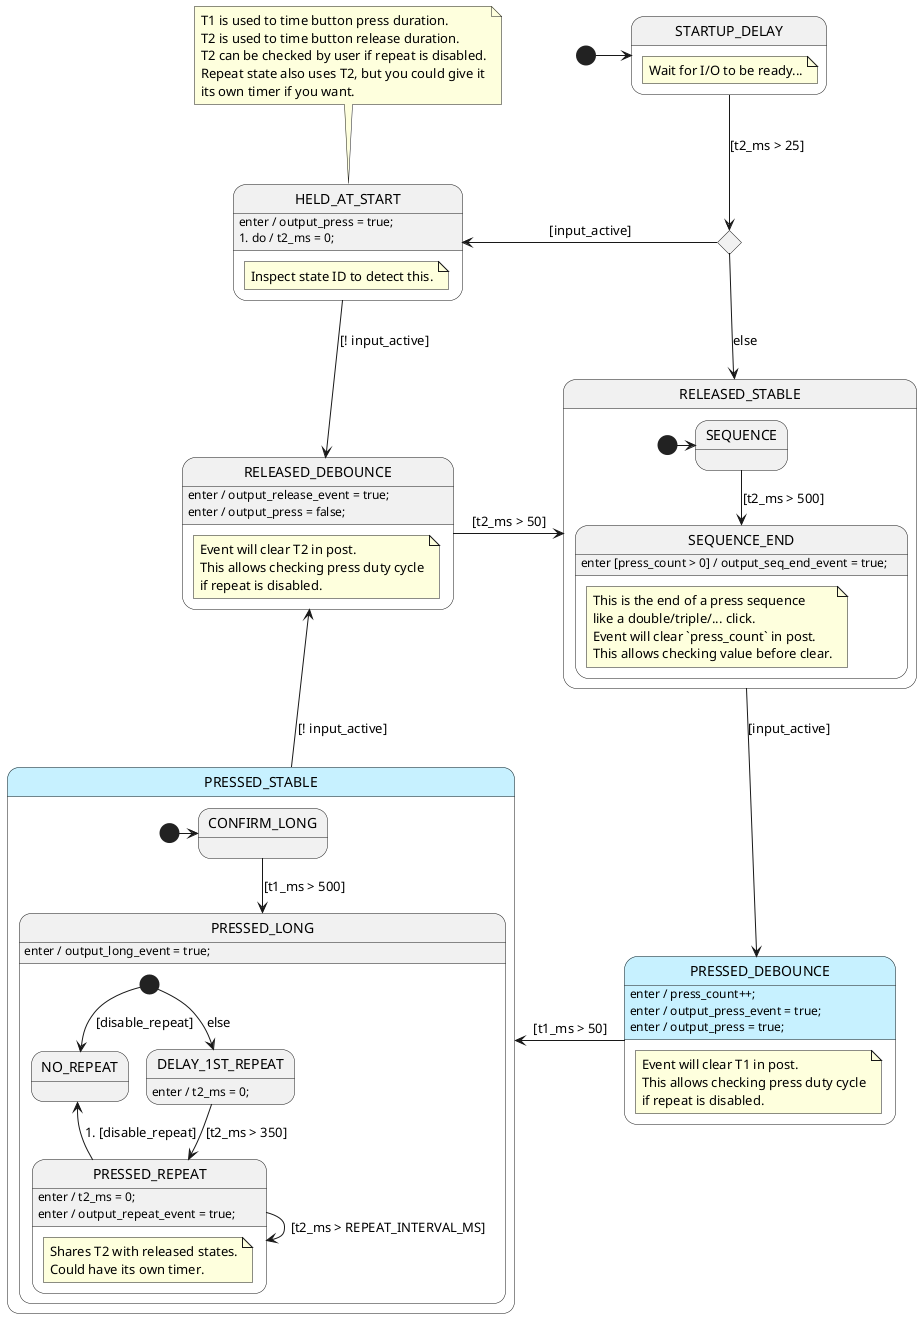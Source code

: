 @startuml BeButton2Sm

' /////////////////////////// Styles ////////////////////////////////
' Define some colors for the states. Totally optional.
skinparam state {
    ' pressed style:
    BackgroundColor<<press_style>> #c7f1ff
}

' //////////////////////// STATE ORGANIZATION ///////////////////////
' Note: StateSmith treats state names and events as case insensitive.
' More info: https://github.com/StateSmith/StateSmith/wiki/PlantUML

state STARTUP_DELAY  {
    note "Wait for I/O to be ready..." as N1
}
state INIT_CHOICE<<choice>>

state HELD_AT_START {
    note "Inspect state ID to detect this." as N1
}

note top of HELD_AT_START
    T1 is used to time button press duration.
    T2 is used to time button release duration.
    T2 can be checked by user if repeat is disabled.
    Repeat state also uses T2, but you could give it
    its own timer if you want.
end note

state RELEASED_DEBOUNCE {
    note "Event will clear T2 in post.\nThis allows checking press duty cycle\nif repeat is disabled." as N1
}
state RELEASED_STABLE {
    state SEQUENCE
    state SEQUENCE_END  {
        note "This is the end of a press sequence\nlike a double/triple/... click.\nEvent will clear `press_count` in post.\nThis allows checking value before clear." as N1
    }
    [*] -> SEQUENCE
}

state PRESSED_DEBOUNCE <<press_style>> {
    note "Event will clear T1 in post.\nThis allows checking press duty cycle\nif repeat is disabled." as N1
}
state PRESSED_STABLE <<press_style>> {
    [*] -> CONFIRM_LONG
    state CONFIRM_LONG
    state PRESSED_LONG {
        state NO_REPEAT
        state DELAY_1ST_REPEAT
        state PRESSED_REPEAT {
            note "Shares T2 with released states.\nCould have its own timer." as N1
        }
        [*] --> DELAY_1ST_REPEAT: else
        [*] --> NO_REPEAT: [disable_repeat]
    }
}


[*] -> STARTUP_DELAY



' ///////////////////////// STATE HANDLERS /////////////////////////
' Syntax: https://github.com/StateSmith/StateSmith/wiki/Behaviors

STARTUP_DELAY -down-> INIT_CHOICE: [t2_ms > 25]

INIT_CHOICE -left-> HELD_AT_START: [input_active]
INIT_CHOICE --> RELEASED_STABLE: else

HELD_AT_START: enter / output_press = true;
HELD_AT_START: 1. do / t2_ms = 0;
HELD_AT_START --> RELEASED_DEBOUNCE: [! input_active]

' Wait for debounce time and then go to stable state.
RELEASED_DEBOUNCE: enter / output_release_event = true;
RELEASED_DEBOUNCE: enter / output_press = false;
RELEASED_DEBOUNCE -right-> RELEASED_STABLE: [t2_ms > 50]

' Button is released. Wait for button press.
RELEASED_STABLE -down-> PRESSED_DEBOUNCE: [input_active]

SEQUENCE --> SEQUENCE_END: [t2_ms > 500]

SEQUENCE_END: enter [press_count > 0] / output_seq_end_event = true;


' Wait for debounce time and then go to stable state.
PRESSED_DEBOUNCE: enter / press_count++;
PRESSED_DEBOUNCE: enter / output_press_event = true;
PRESSED_DEBOUNCE: enter / output_press = true;
PRESSED_DEBOUNCE -left-> PRESSED_STABLE: [t1_ms > 50]

' Button is pressed. Wait for button release.
PRESSED_STABLE -up-> RELEASED_DEBOUNCE: [! input_active]

' Button is still pressed. Wait for long press time.
CONFIRM_LONG --> PRESSED_LONG: [t1_ms > 500]

' Button has been pressed for a long time.
' Transition to repeat state if button remains pressed long enough.
PRESSED_LONG: enter / output_long_event = true;

DELAY_1ST_REPEAT: enter / t2_ms = 0;
DELAY_1ST_REPEAT --> PRESSED_REPEAT: [t2_ms > 350]

' Keep setting the button repeat event every 250 ms.
PRESSED_REPEAT: enter / t2_ms = 0;
PRESSED_REPEAT: enter / output_repeat_event = true;
PRESSED_REPEAT --> PRESSED_REPEAT: [t2_ms > REPEAT_INTERVAL_MS]
PRESSED_REPEAT -up-> NO_REPEAT: 1. [disable_repeat]


' //////////////////////// StateSmith config ////////////////////////
' The below special comment block sets the StateSmith configuration.
' More info: https://github.com/StateSmith/StateSmith/issues/335

/'! $CONFIG : toml
SmRunnerSettings.transpilerId = "C99"

RenderConfig.C.HFileIncludes = """
    #include "BeButton2Config.h"

    // Let other compilers ignore gcc specific attributes.
    // You can also disable GCC packed attributes by removing StateSmith setting `RenderConfig.C.CEnumDeclarer`.
    #if !defined(__GNUC__) && !defined(__clang__)
    #define __attribute__(x) /* nothing */
    #endif
    """
RenderConfig.AutoExpandedVars = """
    //////////////////////////////////////////
    // INPUTS
    //////////////////////////////////////////

    // you need to add your loop time to this variable in your main loop.
    // max time is 65535 ms.
    uint16_t t1_ms;

    // you need to add your loop time to this variable in your main loop.
    // max time is 65535 ms.
    uint16_t t2_ms;

    // set to 1 when button is detected as active.
    uint8_t input_active: 1;

    // set to 1 to disable repeat events.
    // the repeat state uses t2
    uint8_t disable_repeat: 1;

    //////////////////////////////////////////
    // OUTPUTS
    //////////////////////////////////////////

    // read and clear event flags in your main loop.
    uint8_t output_release_event: 1;
    uint8_t output_press_event: 1;
    uint8_t output_long_event: 1;
    uint8_t output_repeat_event: 1;
    uint8_t output_seq_end_event: 1;

    // read these flags in your main loop, but don't clear them.
    // they are cleared automatically.
    uint8_t output_press: 1;

    uint8_t press_count;

    """

# Uncomment the below line to potentially save a byte or two of RAM per state machine
# by telling GCC to use the smallest enumeration integer type possible.
RenderConfig.C.CEnumDeclarer = "typedef enum __attribute__((packed)) {enumName}"
'/
@enduml
